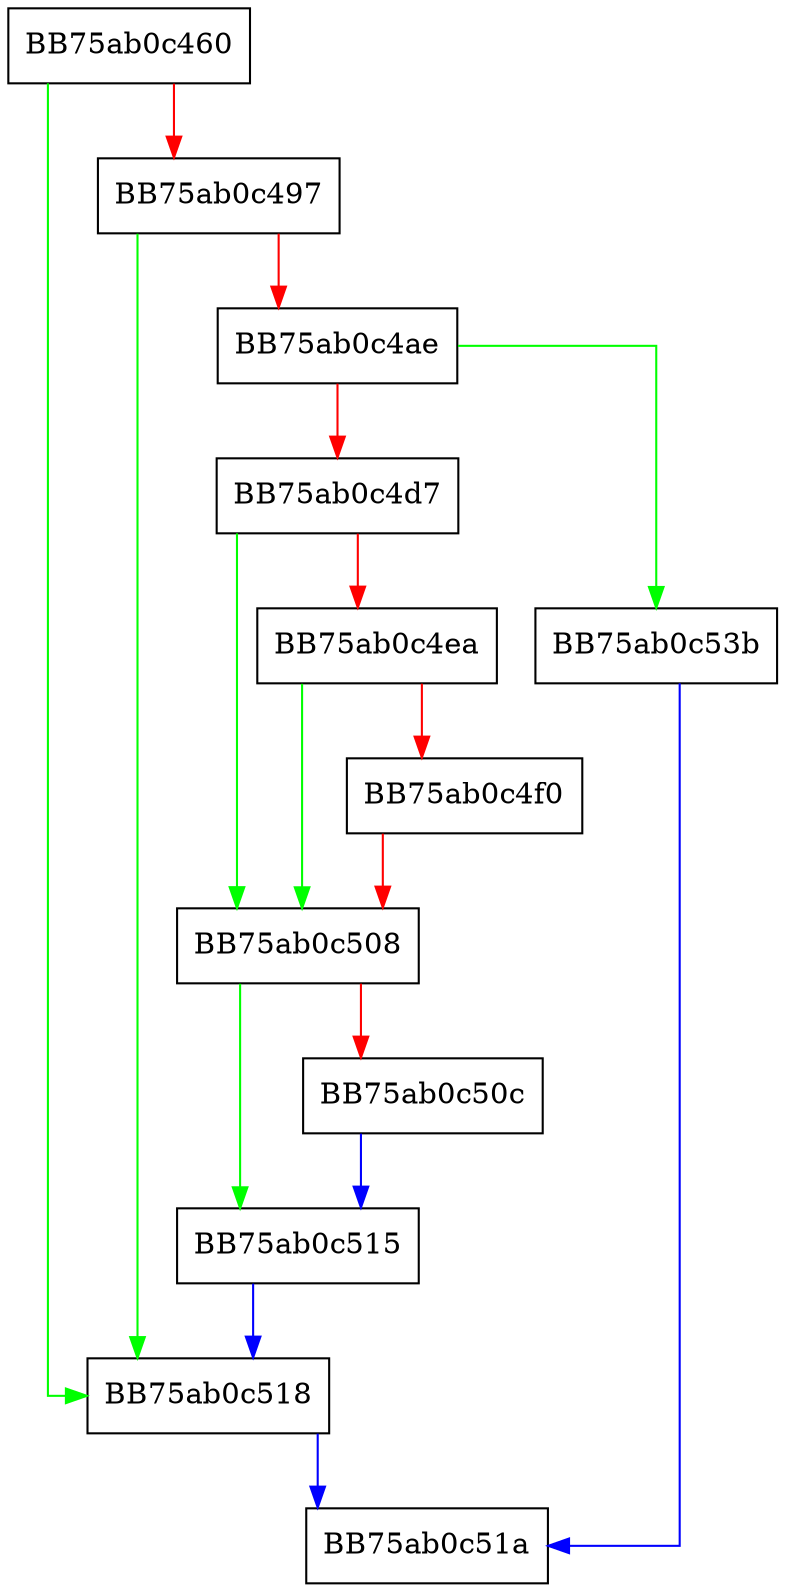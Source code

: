 digraph RegQueryInfoKeyW {
  node [shape="box"];
  graph [splines=ortho];
  BB75ab0c460 -> BB75ab0c518 [color="green"];
  BB75ab0c460 -> BB75ab0c497 [color="red"];
  BB75ab0c497 -> BB75ab0c518 [color="green"];
  BB75ab0c497 -> BB75ab0c4ae [color="red"];
  BB75ab0c4ae -> BB75ab0c53b [color="green"];
  BB75ab0c4ae -> BB75ab0c4d7 [color="red"];
  BB75ab0c4d7 -> BB75ab0c508 [color="green"];
  BB75ab0c4d7 -> BB75ab0c4ea [color="red"];
  BB75ab0c4ea -> BB75ab0c508 [color="green"];
  BB75ab0c4ea -> BB75ab0c4f0 [color="red"];
  BB75ab0c4f0 -> BB75ab0c508 [color="red"];
  BB75ab0c508 -> BB75ab0c515 [color="green"];
  BB75ab0c508 -> BB75ab0c50c [color="red"];
  BB75ab0c50c -> BB75ab0c515 [color="blue"];
  BB75ab0c515 -> BB75ab0c518 [color="blue"];
  BB75ab0c518 -> BB75ab0c51a [color="blue"];
  BB75ab0c53b -> BB75ab0c51a [color="blue"];
}